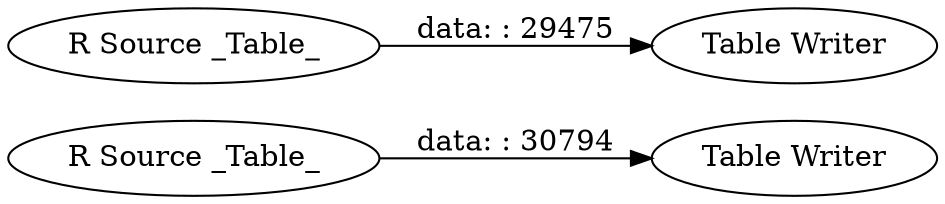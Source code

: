 digraph {
	"-4768394196531330140_5" [label="Table Writer"]
	"-4768394196531330140_2" [label="R Source _Table_"]
	"-4768394196531330140_6" [label="Table Writer"]
	"-4768394196531330140_1" [label="R Source _Table_"]
	"-4768394196531330140_1" -> "-4768394196531330140_5" [label="data: : 30794"]
	"-4768394196531330140_2" -> "-4768394196531330140_6" [label="data: : 29475"]
	rankdir=LR
}

